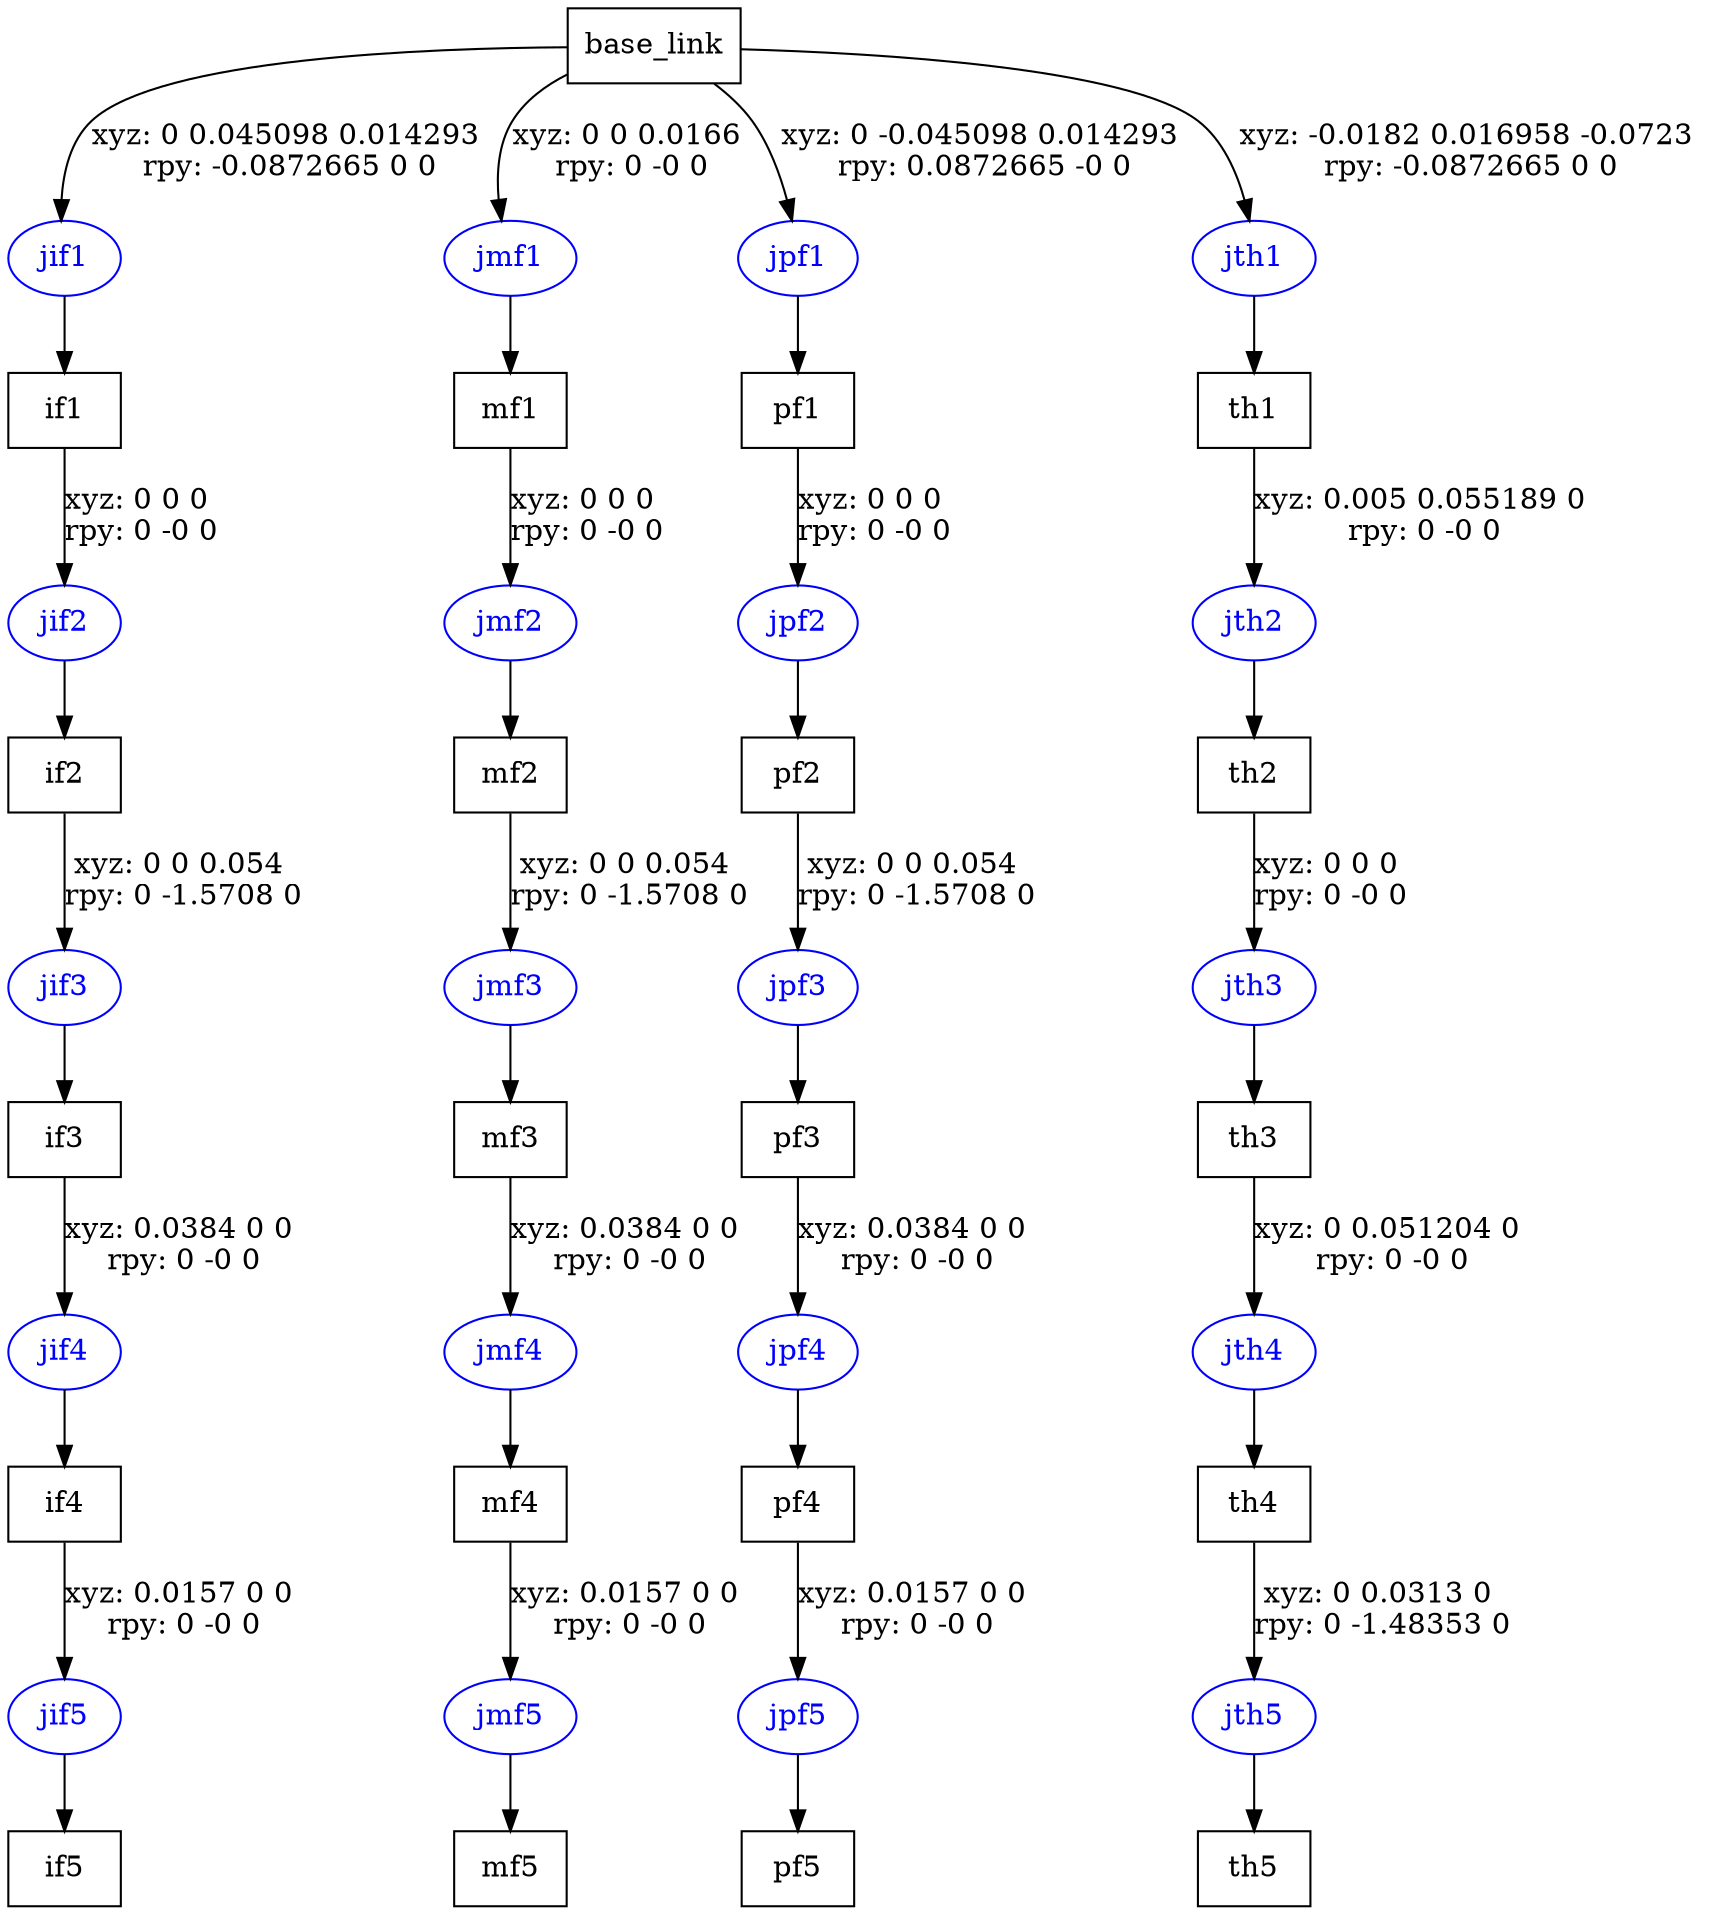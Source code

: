 digraph G {
node [shape=box];
"base_link" [label="base_link"];
"if1" [label="if1"];
"if2" [label="if2"];
"if3" [label="if3"];
"if4" [label="if4"];
"if5" [label="if5"];
"mf1" [label="mf1"];
"mf2" [label="mf2"];
"mf3" [label="mf3"];
"mf4" [label="mf4"];
"mf5" [label="mf5"];
"pf1" [label="pf1"];
"pf2" [label="pf2"];
"pf3" [label="pf3"];
"pf4" [label="pf4"];
"pf5" [label="pf5"];
"th1" [label="th1"];
"th2" [label="th2"];
"th3" [label="th3"];
"th4" [label="th4"];
"th5" [label="th5"];
node [shape=ellipse, color=blue, fontcolor=blue];
"base_link" -> "jif1" [label="xyz: 0 0.045098 0.014293 \nrpy: -0.0872665 0 0"]
"jif1" -> "if1"
"if1" -> "jif2" [label="xyz: 0 0 0 \nrpy: 0 -0 0"]
"jif2" -> "if2"
"if2" -> "jif3" [label="xyz: 0 0 0.054 \nrpy: 0 -1.5708 0"]
"jif3" -> "if3"
"if3" -> "jif4" [label="xyz: 0.0384 0 0 \nrpy: 0 -0 0"]
"jif4" -> "if4"
"if4" -> "jif5" [label="xyz: 0.0157 0 0 \nrpy: 0 -0 0"]
"jif5" -> "if5"
"base_link" -> "jmf1" [label="xyz: 0 0 0.0166 \nrpy: 0 -0 0"]
"jmf1" -> "mf1"
"mf1" -> "jmf2" [label="xyz: 0 0 0 \nrpy: 0 -0 0"]
"jmf2" -> "mf2"
"mf2" -> "jmf3" [label="xyz: 0 0 0.054 \nrpy: 0 -1.5708 0"]
"jmf3" -> "mf3"
"mf3" -> "jmf4" [label="xyz: 0.0384 0 0 \nrpy: 0 -0 0"]
"jmf4" -> "mf4"
"mf4" -> "jmf5" [label="xyz: 0.0157 0 0 \nrpy: 0 -0 0"]
"jmf5" -> "mf5"
"base_link" -> "jpf1" [label="xyz: 0 -0.045098 0.014293 \nrpy: 0.0872665 -0 0"]
"jpf1" -> "pf1"
"pf1" -> "jpf2" [label="xyz: 0 0 0 \nrpy: 0 -0 0"]
"jpf2" -> "pf2"
"pf2" -> "jpf3" [label="xyz: 0 0 0.054 \nrpy: 0 -1.5708 0"]
"jpf3" -> "pf3"
"pf3" -> "jpf4" [label="xyz: 0.0384 0 0 \nrpy: 0 -0 0"]
"jpf4" -> "pf4"
"pf4" -> "jpf5" [label="xyz: 0.0157 0 0 \nrpy: 0 -0 0"]
"jpf5" -> "pf5"
"base_link" -> "jth1" [label="xyz: -0.0182 0.016958 -0.0723 \nrpy: -0.0872665 0 0"]
"jth1" -> "th1"
"th1" -> "jth2" [label="xyz: 0.005 0.055189 0 \nrpy: 0 -0 0"]
"jth2" -> "th2"
"th2" -> "jth3" [label="xyz: 0 0 0 \nrpy: 0 -0 0"]
"jth3" -> "th3"
"th3" -> "jth4" [label="xyz: 0 0.051204 0 \nrpy: 0 -0 0"]
"jth4" -> "th4"
"th4" -> "jth5" [label="xyz: 0 0.0313 0 \nrpy: 0 -1.48353 0"]
"jth5" -> "th5"
}
